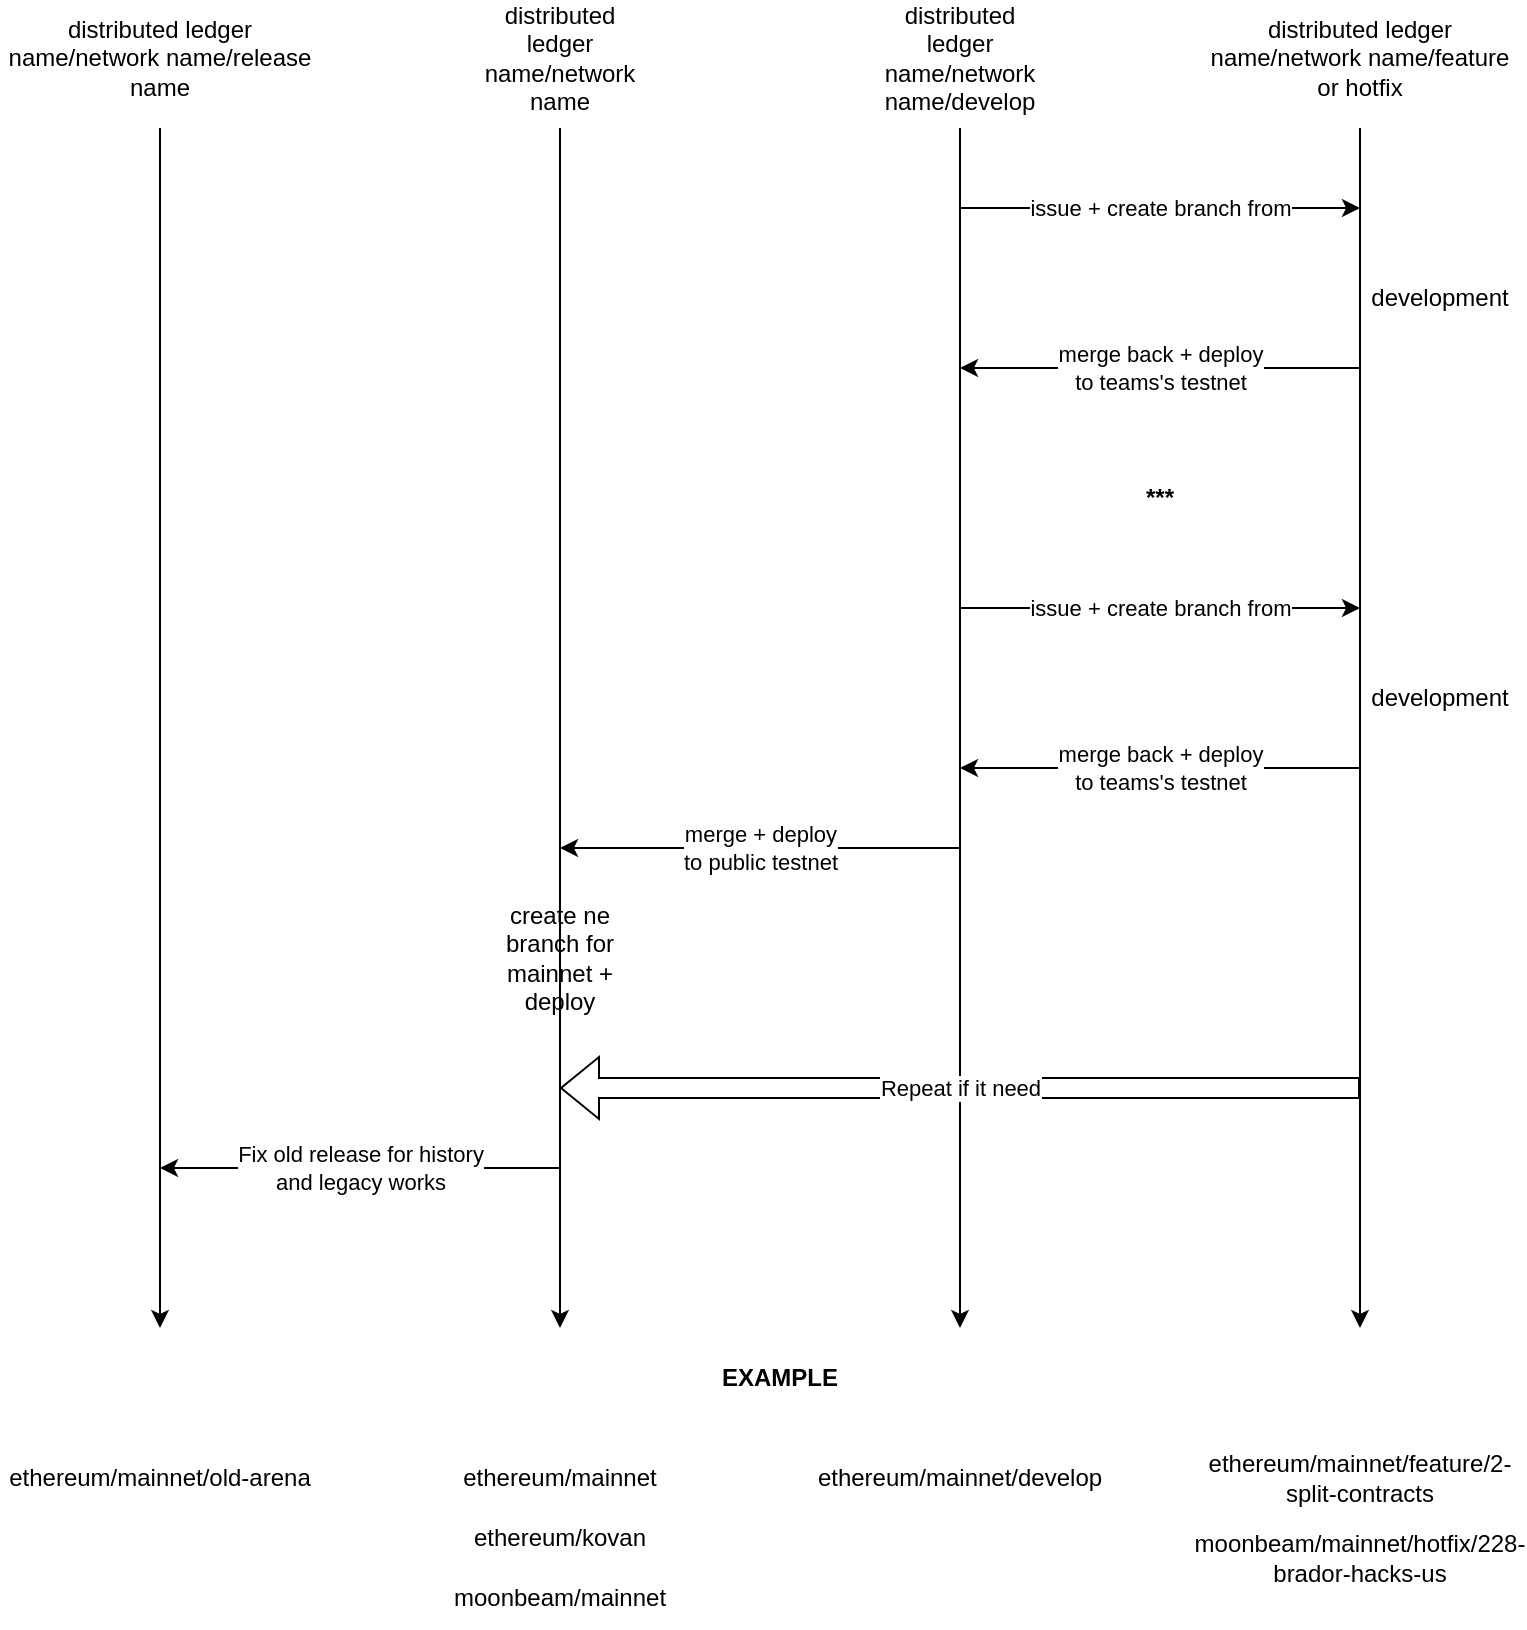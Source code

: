 <mxfile version="18.0.1" type="device"><diagram id="pdQ2I5HE5vA3dlBtqzl3" name="Страница 1"><mxGraphModel dx="1422" dy="865" grid="1" gridSize="10" guides="1" tooltips="1" connect="1" arrows="1" fold="1" page="1" pageScale="1" pageWidth="1654" pageHeight="1169" math="0" shadow="0"><root><mxCell id="0"/><mxCell id="1" parent="0"/><mxCell id="FSq0nVBL5ZuSJ0tNMSFe-2" value="" style="endArrow=classic;html=1;rounded=0;" edge="1" parent="1"><mxGeometry width="50" height="50" relative="1" as="geometry"><mxPoint x="320" y="80" as="sourcePoint"/><mxPoint x="320" y="680" as="targetPoint"/></mxGeometry></mxCell><mxCell id="FSq0nVBL5ZuSJ0tNMSFe-3" value="distributed ledger name/network name" style="text;html=1;strokeColor=none;fillColor=none;align=center;verticalAlign=middle;whiteSpace=wrap;rounded=0;" vertex="1" parent="1"><mxGeometry x="290" y="30" width="60" height="30" as="geometry"/></mxCell><mxCell id="FSq0nVBL5ZuSJ0tNMSFe-4" value="" style="endArrow=classic;html=1;rounded=0;" edge="1" parent="1"><mxGeometry width="50" height="50" relative="1" as="geometry"><mxPoint x="120" y="80" as="sourcePoint"/><mxPoint x="120" y="680" as="targetPoint"/></mxGeometry></mxCell><mxCell id="FSq0nVBL5ZuSJ0tNMSFe-5" value="distributed ledger name/network name/release name" style="text;html=1;strokeColor=none;fillColor=none;align=center;verticalAlign=middle;whiteSpace=wrap;rounded=0;" vertex="1" parent="1"><mxGeometry x="40" y="30" width="160" height="30" as="geometry"/></mxCell><mxCell id="FSq0nVBL5ZuSJ0tNMSFe-6" value="" style="endArrow=classic;html=1;rounded=0;" edge="1" parent="1"><mxGeometry width="50" height="50" relative="1" as="geometry"><mxPoint x="520" y="80" as="sourcePoint"/><mxPoint x="520" y="680" as="targetPoint"/></mxGeometry></mxCell><mxCell id="FSq0nVBL5ZuSJ0tNMSFe-7" value="distributed ledger name/network name/develop" style="text;html=1;strokeColor=none;fillColor=none;align=center;verticalAlign=middle;whiteSpace=wrap;rounded=0;" vertex="1" parent="1"><mxGeometry x="490" y="30" width="60" height="30" as="geometry"/></mxCell><mxCell id="FSq0nVBL5ZuSJ0tNMSFe-8" value="" style="endArrow=classic;html=1;rounded=0;" edge="1" parent="1"><mxGeometry width="50" height="50" relative="1" as="geometry"><mxPoint x="720" y="80" as="sourcePoint"/><mxPoint x="720" y="680" as="targetPoint"/></mxGeometry></mxCell><mxCell id="FSq0nVBL5ZuSJ0tNMSFe-9" value="distributed ledger name/network name/feature or hotfix" style="text;html=1;strokeColor=none;fillColor=none;align=center;verticalAlign=middle;whiteSpace=wrap;rounded=0;" vertex="1" parent="1"><mxGeometry x="640" y="30" width="160" height="30" as="geometry"/></mxCell><mxCell id="FSq0nVBL5ZuSJ0tNMSFe-10" value="issue + create branch from" style="endArrow=classic;html=1;rounded=0;" edge="1" parent="1"><mxGeometry width="50" height="50" relative="1" as="geometry"><mxPoint x="520" y="120" as="sourcePoint"/><mxPoint x="720" y="120" as="targetPoint"/></mxGeometry></mxCell><mxCell id="FSq0nVBL5ZuSJ0tNMSFe-11" value="development" style="text;html=1;strokeColor=none;fillColor=none;align=center;verticalAlign=middle;whiteSpace=wrap;rounded=0;" vertex="1" parent="1"><mxGeometry x="730" y="150" width="60" height="30" as="geometry"/></mxCell><mxCell id="FSq0nVBL5ZuSJ0tNMSFe-12" value="merge back + deploy&lt;br&gt;to teams's testnet" style="endArrow=classic;html=1;rounded=0;" edge="1" parent="1"><mxGeometry width="50" height="50" relative="1" as="geometry"><mxPoint x="720" y="200" as="sourcePoint"/><mxPoint x="520" y="200" as="targetPoint"/></mxGeometry></mxCell><mxCell id="FSq0nVBL5ZuSJ0tNMSFe-14" value="issue + create branch from" style="endArrow=classic;html=1;rounded=0;" edge="1" parent="1"><mxGeometry width="50" height="50" relative="1" as="geometry"><mxPoint x="520" y="320" as="sourcePoint"/><mxPoint x="720" y="320" as="targetPoint"/></mxGeometry></mxCell><mxCell id="FSq0nVBL5ZuSJ0tNMSFe-15" value="development" style="text;html=1;strokeColor=none;fillColor=none;align=center;verticalAlign=middle;whiteSpace=wrap;rounded=0;" vertex="1" parent="1"><mxGeometry x="730" y="350" width="60" height="30" as="geometry"/></mxCell><mxCell id="FSq0nVBL5ZuSJ0tNMSFe-16" value="merge back + deploy&lt;br&gt;to teams's testnet" style="endArrow=classic;html=1;rounded=0;" edge="1" parent="1"><mxGeometry width="50" height="50" relative="1" as="geometry"><mxPoint x="720" y="400" as="sourcePoint"/><mxPoint x="520" y="400" as="targetPoint"/></mxGeometry></mxCell><mxCell id="FSq0nVBL5ZuSJ0tNMSFe-17" value="&lt;b&gt;***&lt;/b&gt;" style="text;html=1;strokeColor=none;fillColor=none;align=center;verticalAlign=middle;whiteSpace=wrap;rounded=0;" vertex="1" parent="1"><mxGeometry x="590" y="250" width="60" height="30" as="geometry"/></mxCell><mxCell id="FSq0nVBL5ZuSJ0tNMSFe-18" value="merge + deploy&lt;br&gt;to public testnet" style="endArrow=classic;html=1;rounded=0;" edge="1" parent="1"><mxGeometry width="50" height="50" relative="1" as="geometry"><mxPoint x="520" y="440" as="sourcePoint"/><mxPoint x="320" y="440" as="targetPoint"/></mxGeometry></mxCell><mxCell id="FSq0nVBL5ZuSJ0tNMSFe-20" value="create ne branch for mainnet + deploy" style="text;html=1;strokeColor=none;fillColor=none;align=center;verticalAlign=middle;whiteSpace=wrap;rounded=0;" vertex="1" parent="1"><mxGeometry x="290" y="480" width="60" height="30" as="geometry"/></mxCell><mxCell id="FSq0nVBL5ZuSJ0tNMSFe-21" value="Repeat if it need" style="shape=flexArrow;endArrow=classic;html=1;rounded=0;curved=1;" edge="1" parent="1"><mxGeometry width="50" height="50" relative="1" as="geometry"><mxPoint x="720" y="560" as="sourcePoint"/><mxPoint x="320" y="560" as="targetPoint"/></mxGeometry></mxCell><mxCell id="FSq0nVBL5ZuSJ0tNMSFe-22" value="Fix old release for history&lt;br&gt;and legacy works" style="endArrow=classic;html=1;rounded=0;curved=1;" edge="1" parent="1"><mxGeometry width="50" height="50" relative="1" as="geometry"><mxPoint x="320" y="600" as="sourcePoint"/><mxPoint x="120" y="600" as="targetPoint"/></mxGeometry></mxCell><mxCell id="FSq0nVBL5ZuSJ0tNMSFe-23" value="&lt;b&gt;EXAMPLE&lt;/b&gt;" style="text;html=1;strokeColor=none;fillColor=none;align=center;verticalAlign=middle;whiteSpace=wrap;rounded=0;" vertex="1" parent="1"><mxGeometry x="400" y="690" width="60" height="30" as="geometry"/></mxCell><mxCell id="FSq0nVBL5ZuSJ0tNMSFe-24" value="ethereum/mainnet/old-arena" style="text;html=1;strokeColor=none;fillColor=none;align=center;verticalAlign=middle;whiteSpace=wrap;rounded=0;" vertex="1" parent="1"><mxGeometry x="40" y="740" width="160" height="30" as="geometry"/></mxCell><mxCell id="FSq0nVBL5ZuSJ0tNMSFe-25" value="ethereum/mainnet" style="text;html=1;strokeColor=none;fillColor=none;align=center;verticalAlign=middle;whiteSpace=wrap;rounded=0;" vertex="1" parent="1"><mxGeometry x="240" y="740" width="160" height="30" as="geometry"/></mxCell><mxCell id="FSq0nVBL5ZuSJ0tNMSFe-27" value="ethereum/mainnet/develop" style="text;html=1;strokeColor=none;fillColor=none;align=center;verticalAlign=middle;whiteSpace=wrap;rounded=0;" vertex="1" parent="1"><mxGeometry x="440" y="740" width="160" height="30" as="geometry"/></mxCell><mxCell id="FSq0nVBL5ZuSJ0tNMSFe-28" value="ethereum/mainnet/feature/2-split-contracts" style="text;html=1;strokeColor=none;fillColor=none;align=center;verticalAlign=middle;whiteSpace=wrap;rounded=0;" vertex="1" parent="1"><mxGeometry x="640" y="740" width="160" height="30" as="geometry"/></mxCell><mxCell id="FSq0nVBL5ZuSJ0tNMSFe-29" value="ethereum/kovan" style="text;html=1;strokeColor=none;fillColor=none;align=center;verticalAlign=middle;whiteSpace=wrap;rounded=0;" vertex="1" parent="1"><mxGeometry x="240" y="770" width="160" height="30" as="geometry"/></mxCell><mxCell id="FSq0nVBL5ZuSJ0tNMSFe-30" value="moonbeam/mainnet" style="text;html=1;strokeColor=none;fillColor=none;align=center;verticalAlign=middle;whiteSpace=wrap;rounded=0;" vertex="1" parent="1"><mxGeometry x="240" y="800" width="160" height="30" as="geometry"/></mxCell><mxCell id="FSq0nVBL5ZuSJ0tNMSFe-31" value="moonbeam/mainnet/hotfix/228-brador-hacks-us" style="text;html=1;strokeColor=none;fillColor=none;align=center;verticalAlign=middle;whiteSpace=wrap;rounded=0;" vertex="1" parent="1"><mxGeometry x="640" y="780" width="160" height="30" as="geometry"/></mxCell></root></mxGraphModel></diagram></mxfile>